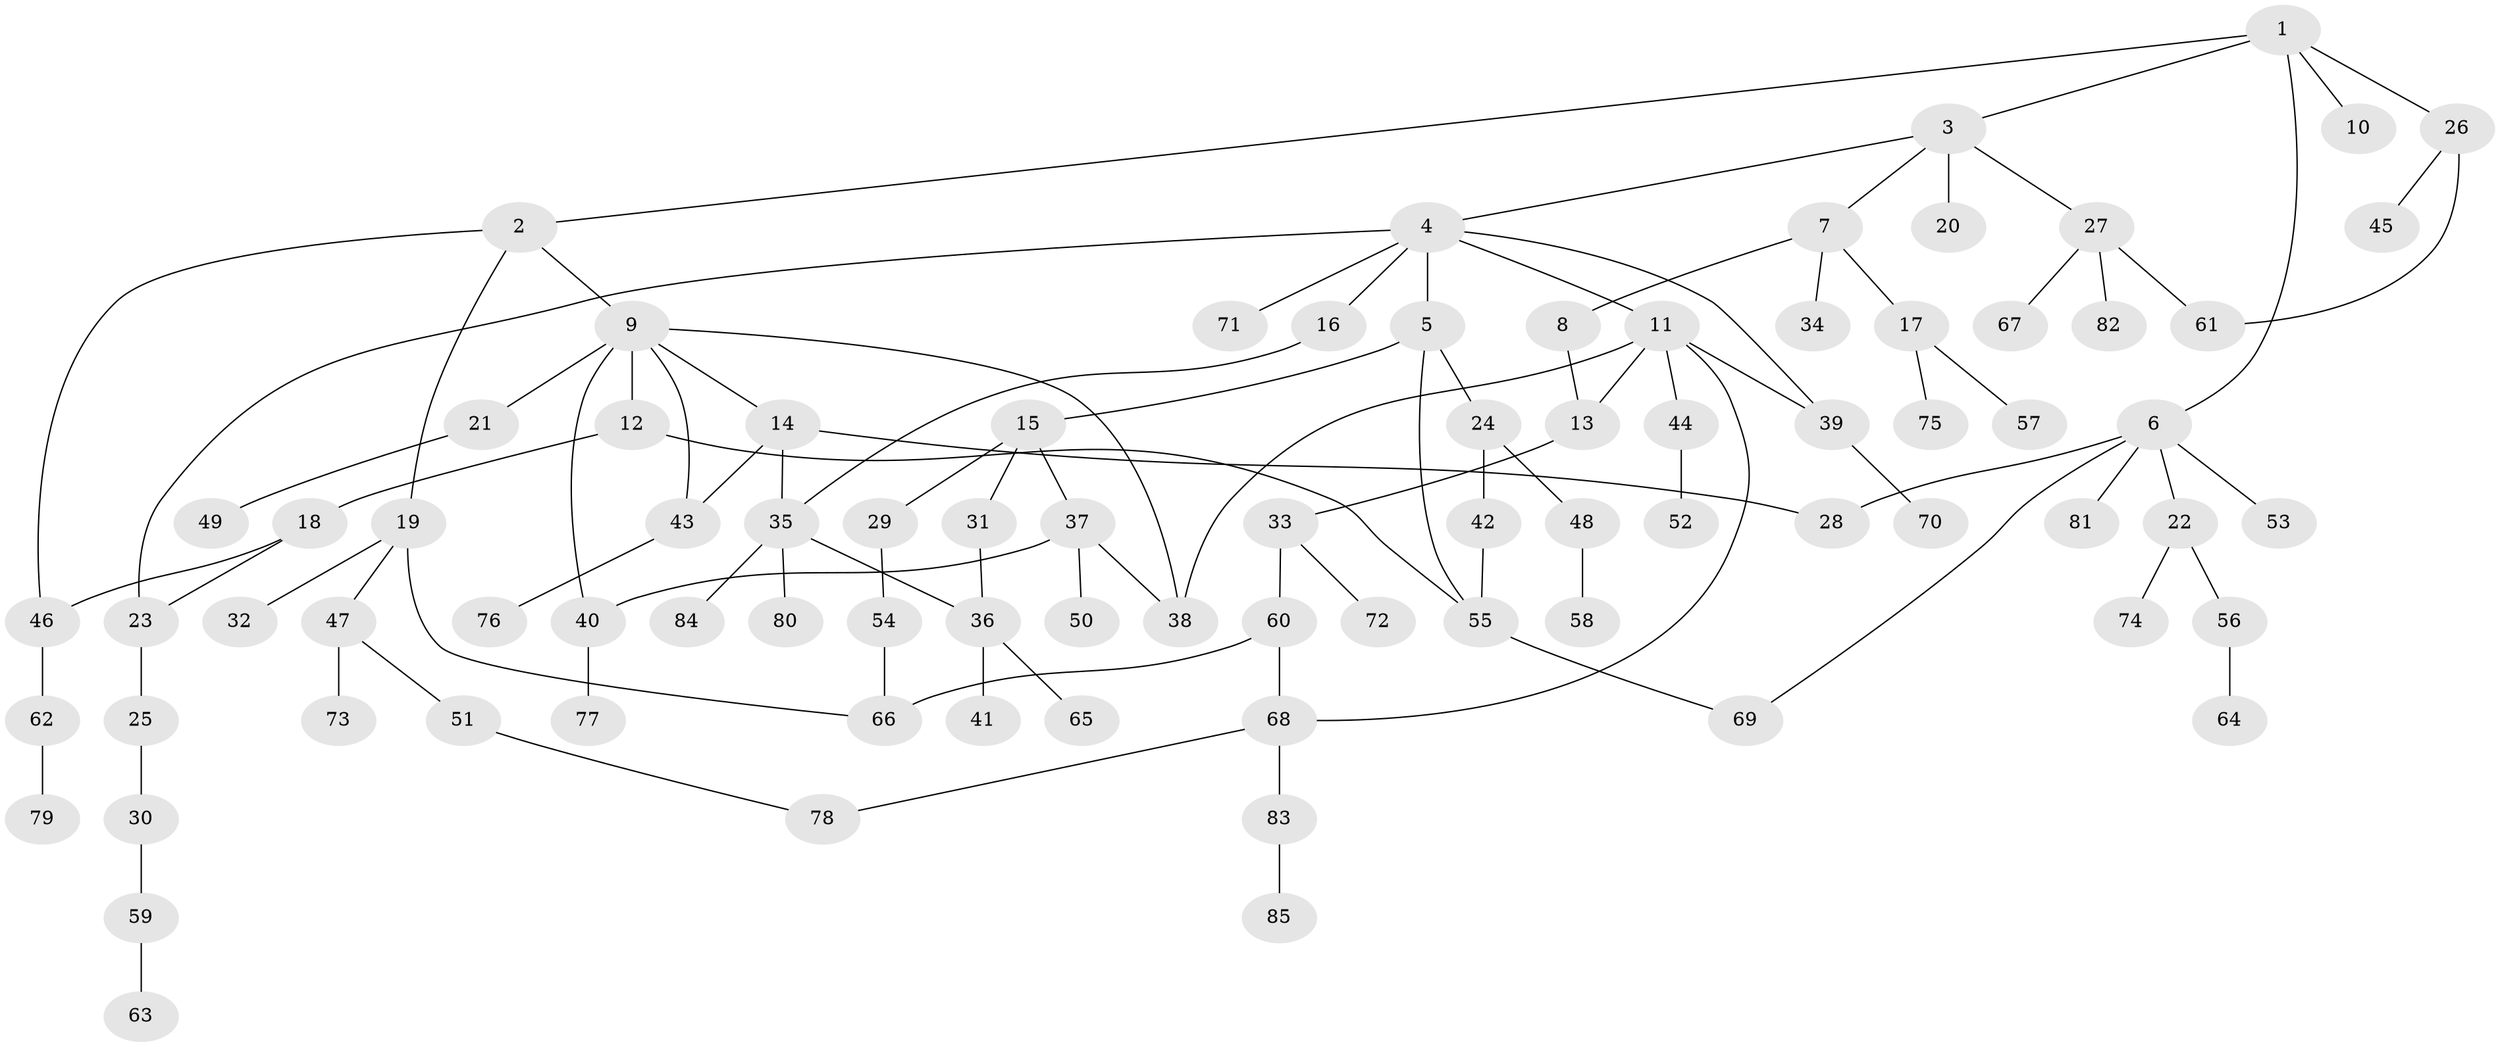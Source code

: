 // coarse degree distribution, {4: 0.06896551724137931, 7: 0.034482758620689655, 9: 0.017241379310344827, 6: 0.05172413793103448, 3: 0.1896551724137931, 5: 0.05172413793103448, 2: 0.1896551724137931, 1: 0.39655172413793105}
// Generated by graph-tools (version 1.1) at 2025/23/03/03/25 07:23:32]
// undirected, 85 vertices, 103 edges
graph export_dot {
graph [start="1"]
  node [color=gray90,style=filled];
  1;
  2;
  3;
  4;
  5;
  6;
  7;
  8;
  9;
  10;
  11;
  12;
  13;
  14;
  15;
  16;
  17;
  18;
  19;
  20;
  21;
  22;
  23;
  24;
  25;
  26;
  27;
  28;
  29;
  30;
  31;
  32;
  33;
  34;
  35;
  36;
  37;
  38;
  39;
  40;
  41;
  42;
  43;
  44;
  45;
  46;
  47;
  48;
  49;
  50;
  51;
  52;
  53;
  54;
  55;
  56;
  57;
  58;
  59;
  60;
  61;
  62;
  63;
  64;
  65;
  66;
  67;
  68;
  69;
  70;
  71;
  72;
  73;
  74;
  75;
  76;
  77;
  78;
  79;
  80;
  81;
  82;
  83;
  84;
  85;
  1 -- 2;
  1 -- 3;
  1 -- 6;
  1 -- 10;
  1 -- 26;
  2 -- 9;
  2 -- 19;
  2 -- 46;
  3 -- 4;
  3 -- 7;
  3 -- 20;
  3 -- 27;
  4 -- 5;
  4 -- 11;
  4 -- 16;
  4 -- 71;
  4 -- 39;
  4 -- 23;
  5 -- 15;
  5 -- 24;
  5 -- 55;
  6 -- 22;
  6 -- 53;
  6 -- 81;
  6 -- 69;
  6 -- 28;
  7 -- 8;
  7 -- 17;
  7 -- 34;
  8 -- 13;
  9 -- 12;
  9 -- 14;
  9 -- 21;
  9 -- 40;
  9 -- 43;
  9 -- 38;
  11 -- 39;
  11 -- 44;
  11 -- 68;
  11 -- 38;
  11 -- 13;
  12 -- 18;
  12 -- 55;
  13 -- 33;
  14 -- 28;
  14 -- 35;
  14 -- 43;
  15 -- 29;
  15 -- 31;
  15 -- 37;
  16 -- 35;
  17 -- 57;
  17 -- 75;
  18 -- 23;
  18 -- 46;
  19 -- 32;
  19 -- 47;
  19 -- 66;
  21 -- 49;
  22 -- 56;
  22 -- 74;
  23 -- 25;
  24 -- 42;
  24 -- 48;
  25 -- 30;
  26 -- 45;
  26 -- 61;
  27 -- 67;
  27 -- 82;
  27 -- 61;
  29 -- 54;
  30 -- 59;
  31 -- 36;
  33 -- 60;
  33 -- 72;
  35 -- 36;
  35 -- 80;
  35 -- 84;
  36 -- 41;
  36 -- 65;
  37 -- 38;
  37 -- 50;
  37 -- 40;
  39 -- 70;
  40 -- 77;
  42 -- 55;
  43 -- 76;
  44 -- 52;
  46 -- 62;
  47 -- 51;
  47 -- 73;
  48 -- 58;
  51 -- 78;
  54 -- 66;
  55 -- 69;
  56 -- 64;
  59 -- 63;
  60 -- 66;
  60 -- 68;
  62 -- 79;
  68 -- 83;
  68 -- 78;
  83 -- 85;
}
